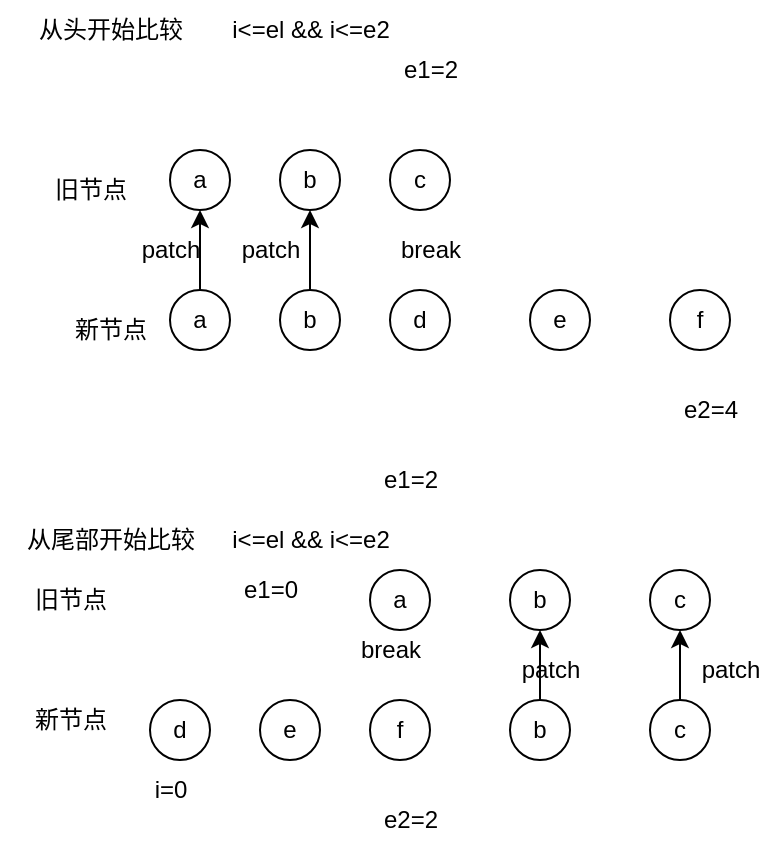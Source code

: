 <mxfile>
    <diagram id="-MfXcYX6jvQr6golZPMy" name="Page-1">
        <mxGraphModel dx="679" dy="526" grid="1" gridSize="10" guides="1" tooltips="1" connect="1" arrows="1" fold="1" page="1" pageScale="1" pageWidth="827" pageHeight="1169" math="0" shadow="0">
            <root>
                <mxCell id="0"/>
                <mxCell id="1" parent="0"/>
                <mxCell id="2" value="从头开始比较" style="text;html=1;align=center;verticalAlign=middle;resizable=0;points=[];autosize=1;strokeColor=none;fillColor=none;" vertex="1" parent="1">
                    <mxGeometry x="10" y="65" width="100" height="30" as="geometry"/>
                </mxCell>
                <mxCell id="3" value="i&amp;lt;=el &amp;amp;&amp;amp; i&amp;lt;=e2" style="text;html=1;align=center;verticalAlign=middle;resizable=0;points=[];autosize=1;strokeColor=none;fillColor=none;" vertex="1" parent="1">
                    <mxGeometry x="110" y="65" width="100" height="30" as="geometry"/>
                </mxCell>
                <mxCell id="4" value="旧节点" style="text;html=1;align=center;verticalAlign=middle;resizable=0;points=[];autosize=1;strokeColor=none;fillColor=none;" vertex="1" parent="1">
                    <mxGeometry x="20" y="145" width="60" height="30" as="geometry"/>
                </mxCell>
                <mxCell id="5" value="a" style="ellipse;whiteSpace=wrap;html=1;aspect=fixed;" vertex="1" parent="1">
                    <mxGeometry x="90" y="140" width="30" height="30" as="geometry"/>
                </mxCell>
                <mxCell id="6" value="b" style="ellipse;whiteSpace=wrap;html=1;aspect=fixed;" vertex="1" parent="1">
                    <mxGeometry x="145" y="140" width="30" height="30" as="geometry"/>
                </mxCell>
                <mxCell id="7" value="c" style="ellipse;whiteSpace=wrap;html=1;aspect=fixed;" vertex="1" parent="1">
                    <mxGeometry x="200" y="140" width="30" height="30" as="geometry"/>
                </mxCell>
                <mxCell id="17" value="" style="edgeStyle=none;html=1;" edge="1" parent="1" source="8" target="5">
                    <mxGeometry relative="1" as="geometry"/>
                </mxCell>
                <mxCell id="8" value="a" style="ellipse;whiteSpace=wrap;html=1;aspect=fixed;" vertex="1" parent="1">
                    <mxGeometry x="90" y="210" width="30" height="30" as="geometry"/>
                </mxCell>
                <mxCell id="18" value="" style="edgeStyle=none;html=1;" edge="1" parent="1" source="9" target="6">
                    <mxGeometry relative="1" as="geometry"/>
                </mxCell>
                <mxCell id="9" value="b" style="ellipse;whiteSpace=wrap;html=1;aspect=fixed;" vertex="1" parent="1">
                    <mxGeometry x="145" y="210" width="30" height="30" as="geometry"/>
                </mxCell>
                <mxCell id="10" value="d" style="ellipse;whiteSpace=wrap;html=1;aspect=fixed;" vertex="1" parent="1">
                    <mxGeometry x="200" y="210" width="30" height="30" as="geometry"/>
                </mxCell>
                <mxCell id="13" value="e" style="ellipse;whiteSpace=wrap;html=1;aspect=fixed;" vertex="1" parent="1">
                    <mxGeometry x="270" y="210" width="30" height="30" as="geometry"/>
                </mxCell>
                <mxCell id="14" value="f" style="ellipse;whiteSpace=wrap;html=1;aspect=fixed;" vertex="1" parent="1">
                    <mxGeometry x="340" y="210" width="30" height="30" as="geometry"/>
                </mxCell>
                <mxCell id="19" value="patch" style="text;html=1;align=center;verticalAlign=middle;resizable=0;points=[];autosize=1;strokeColor=none;fillColor=none;" vertex="1" parent="1">
                    <mxGeometry x="65" y="175" width="50" height="30" as="geometry"/>
                </mxCell>
                <mxCell id="20" value="patch" style="text;html=1;align=center;verticalAlign=middle;resizable=0;points=[];autosize=1;strokeColor=none;fillColor=none;" vertex="1" parent="1">
                    <mxGeometry x="115" y="175" width="50" height="30" as="geometry"/>
                </mxCell>
                <mxCell id="21" value="break" style="text;html=1;align=center;verticalAlign=middle;resizable=0;points=[];autosize=1;strokeColor=none;fillColor=none;" vertex="1" parent="1">
                    <mxGeometry x="195" y="175" width="50" height="30" as="geometry"/>
                </mxCell>
                <mxCell id="23" value="e1=2" style="text;html=1;align=center;verticalAlign=middle;resizable=0;points=[];autosize=1;strokeColor=none;fillColor=none;" vertex="1" parent="1">
                    <mxGeometry x="195" y="85" width="50" height="30" as="geometry"/>
                </mxCell>
                <mxCell id="24" value="e2=4" style="text;html=1;align=center;verticalAlign=middle;resizable=0;points=[];autosize=1;strokeColor=none;fillColor=none;" vertex="1" parent="1">
                    <mxGeometry x="335" y="255" width="50" height="30" as="geometry"/>
                </mxCell>
                <mxCell id="25" value="i&amp;lt;=el &amp;amp;&amp;amp; i&amp;lt;=e2" style="text;html=1;align=center;verticalAlign=middle;resizable=0;points=[];autosize=1;strokeColor=none;fillColor=none;" vertex="1" parent="1">
                    <mxGeometry x="110" y="320" width="100" height="30" as="geometry"/>
                </mxCell>
                <mxCell id="26" value="旧节点" style="text;html=1;align=center;verticalAlign=middle;resizable=0;points=[];autosize=1;strokeColor=none;fillColor=none;" vertex="1" parent="1">
                    <mxGeometry x="10" y="350" width="60" height="30" as="geometry"/>
                </mxCell>
                <mxCell id="27" value="a" style="ellipse;whiteSpace=wrap;html=1;aspect=fixed;" vertex="1" parent="1">
                    <mxGeometry x="190" y="350" width="30" height="30" as="geometry"/>
                </mxCell>
                <mxCell id="28" value="b" style="ellipse;whiteSpace=wrap;html=1;aspect=fixed;" vertex="1" parent="1">
                    <mxGeometry x="260" y="350" width="30" height="30" as="geometry"/>
                </mxCell>
                <mxCell id="29" value="c" style="ellipse;whiteSpace=wrap;html=1;aspect=fixed;" vertex="1" parent="1">
                    <mxGeometry x="330" y="350" width="30" height="30" as="geometry"/>
                </mxCell>
                <mxCell id="31" value="d" style="ellipse;whiteSpace=wrap;html=1;aspect=fixed;" vertex="1" parent="1">
                    <mxGeometry x="80" y="415" width="30" height="30" as="geometry"/>
                </mxCell>
                <mxCell id="33" value="e" style="ellipse;whiteSpace=wrap;html=1;aspect=fixed;" vertex="1" parent="1">
                    <mxGeometry x="135" y="415" width="30" height="30" as="geometry"/>
                </mxCell>
                <mxCell id="34" value="f" style="ellipse;whiteSpace=wrap;html=1;aspect=fixed;" vertex="1" parent="1">
                    <mxGeometry x="190" y="415" width="30" height="30" as="geometry"/>
                </mxCell>
                <mxCell id="47" value="" style="edgeStyle=none;html=1;" edge="1" parent="1" source="35" target="28">
                    <mxGeometry relative="1" as="geometry"/>
                </mxCell>
                <mxCell id="35" value="b" style="ellipse;whiteSpace=wrap;html=1;aspect=fixed;" vertex="1" parent="1">
                    <mxGeometry x="260" y="415" width="30" height="30" as="geometry"/>
                </mxCell>
                <mxCell id="46" value="" style="edgeStyle=none;html=1;" edge="1" parent="1" source="36" target="29">
                    <mxGeometry relative="1" as="geometry"/>
                </mxCell>
                <mxCell id="36" value="c" style="ellipse;whiteSpace=wrap;html=1;aspect=fixed;" vertex="1" parent="1">
                    <mxGeometry x="330" y="415" width="30" height="30" as="geometry"/>
                </mxCell>
                <mxCell id="40" value="e1=2" style="text;html=1;align=center;verticalAlign=middle;resizable=0;points=[];autosize=1;strokeColor=none;fillColor=none;" vertex="1" parent="1">
                    <mxGeometry x="185" y="290" width="50" height="30" as="geometry"/>
                </mxCell>
                <mxCell id="41" value="e2=2" style="text;html=1;align=center;verticalAlign=middle;resizable=0;points=[];autosize=1;strokeColor=none;fillColor=none;" vertex="1" parent="1">
                    <mxGeometry x="185" y="460" width="50" height="30" as="geometry"/>
                </mxCell>
                <mxCell id="42" value="新节点" style="text;html=1;align=center;verticalAlign=middle;resizable=0;points=[];autosize=1;strokeColor=none;fillColor=none;" vertex="1" parent="1">
                    <mxGeometry x="30" y="215" width="60" height="30" as="geometry"/>
                </mxCell>
                <mxCell id="44" value="新节点" style="text;html=1;align=center;verticalAlign=middle;resizable=0;points=[];autosize=1;strokeColor=none;fillColor=none;" vertex="1" parent="1">
                    <mxGeometry x="10" y="410" width="60" height="30" as="geometry"/>
                </mxCell>
                <mxCell id="48" value="patch" style="text;html=1;align=center;verticalAlign=middle;resizable=0;points=[];autosize=1;strokeColor=none;fillColor=none;" vertex="1" parent="1">
                    <mxGeometry x="345" y="385" width="50" height="30" as="geometry"/>
                </mxCell>
                <mxCell id="49" value="patch" style="text;html=1;align=center;verticalAlign=middle;resizable=0;points=[];autosize=1;strokeColor=none;fillColor=none;" vertex="1" parent="1">
                    <mxGeometry x="255" y="385" width="50" height="30" as="geometry"/>
                </mxCell>
                <mxCell id="50" value="break" style="text;html=1;align=center;verticalAlign=middle;resizable=0;points=[];autosize=1;strokeColor=none;fillColor=none;" vertex="1" parent="1">
                    <mxGeometry x="175" y="375" width="50" height="30" as="geometry"/>
                </mxCell>
                <mxCell id="51" value="从尾部开始比较" style="text;html=1;align=center;verticalAlign=middle;resizable=0;points=[];autosize=1;strokeColor=none;fillColor=none;" vertex="1" parent="1">
                    <mxGeometry x="5" y="320" width="110" height="30" as="geometry"/>
                </mxCell>
                <mxCell id="52" value="e1=0" style="text;html=1;align=center;verticalAlign=middle;resizable=0;points=[];autosize=1;strokeColor=none;fillColor=none;" vertex="1" parent="1">
                    <mxGeometry x="115" y="345" width="50" height="30" as="geometry"/>
                </mxCell>
                <mxCell id="53" value="i=0" style="text;html=1;align=center;verticalAlign=middle;resizable=0;points=[];autosize=1;strokeColor=none;fillColor=none;" vertex="1" parent="1">
                    <mxGeometry x="70" y="445" width="40" height="30" as="geometry"/>
                </mxCell>
            </root>
        </mxGraphModel>
    </diagram>
</mxfile>